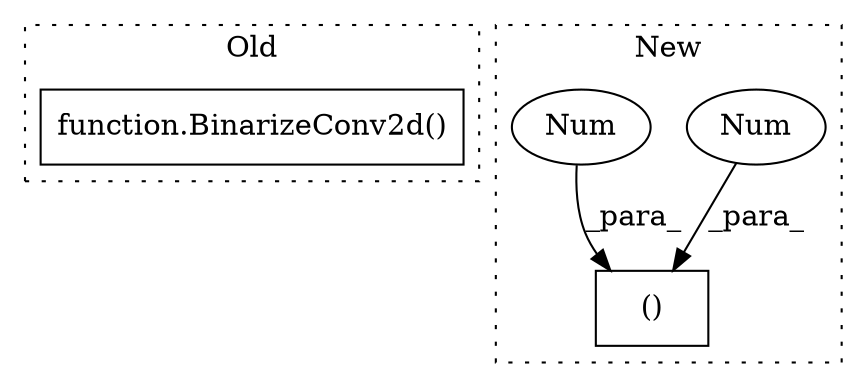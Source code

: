 digraph G {
subgraph cluster0 {
1 [label="function.BinarizeConv2d()" a="75" s="2495,2544" l="15,43" shape="box"];
label = "Old";
style="dotted";
}
subgraph cluster1 {
2 [label="()" a="54" s="2169" l="2" shape="box"];
3 [label="Num" a="76" s="2170" l="1" shape="ellipse"];
4 [label="Num" a="76" s="2168" l="1" shape="ellipse"];
label = "New";
style="dotted";
}
3 -> 2 [label="_para_"];
4 -> 2 [label="_para_"];
}
